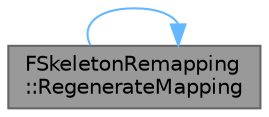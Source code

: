 digraph "FSkeletonRemapping::RegenerateMapping"
{
 // INTERACTIVE_SVG=YES
 // LATEX_PDF_SIZE
  bgcolor="transparent";
  edge [fontname=Helvetica,fontsize=10,labelfontname=Helvetica,labelfontsize=10];
  node [fontname=Helvetica,fontsize=10,shape=box,height=0.2,width=0.4];
  rankdir="LR";
  Node1 [id="Node000001",label="FSkeletonRemapping\l::RegenerateMapping",height=0.2,width=0.4,color="gray40", fillcolor="grey60", style="filled", fontcolor="black",tooltip="Refreshes the mapping."];
  Node1 -> Node1 [id="edge1_Node000001_Node000001",color="steelblue1",style="solid",tooltip=" "];
}
